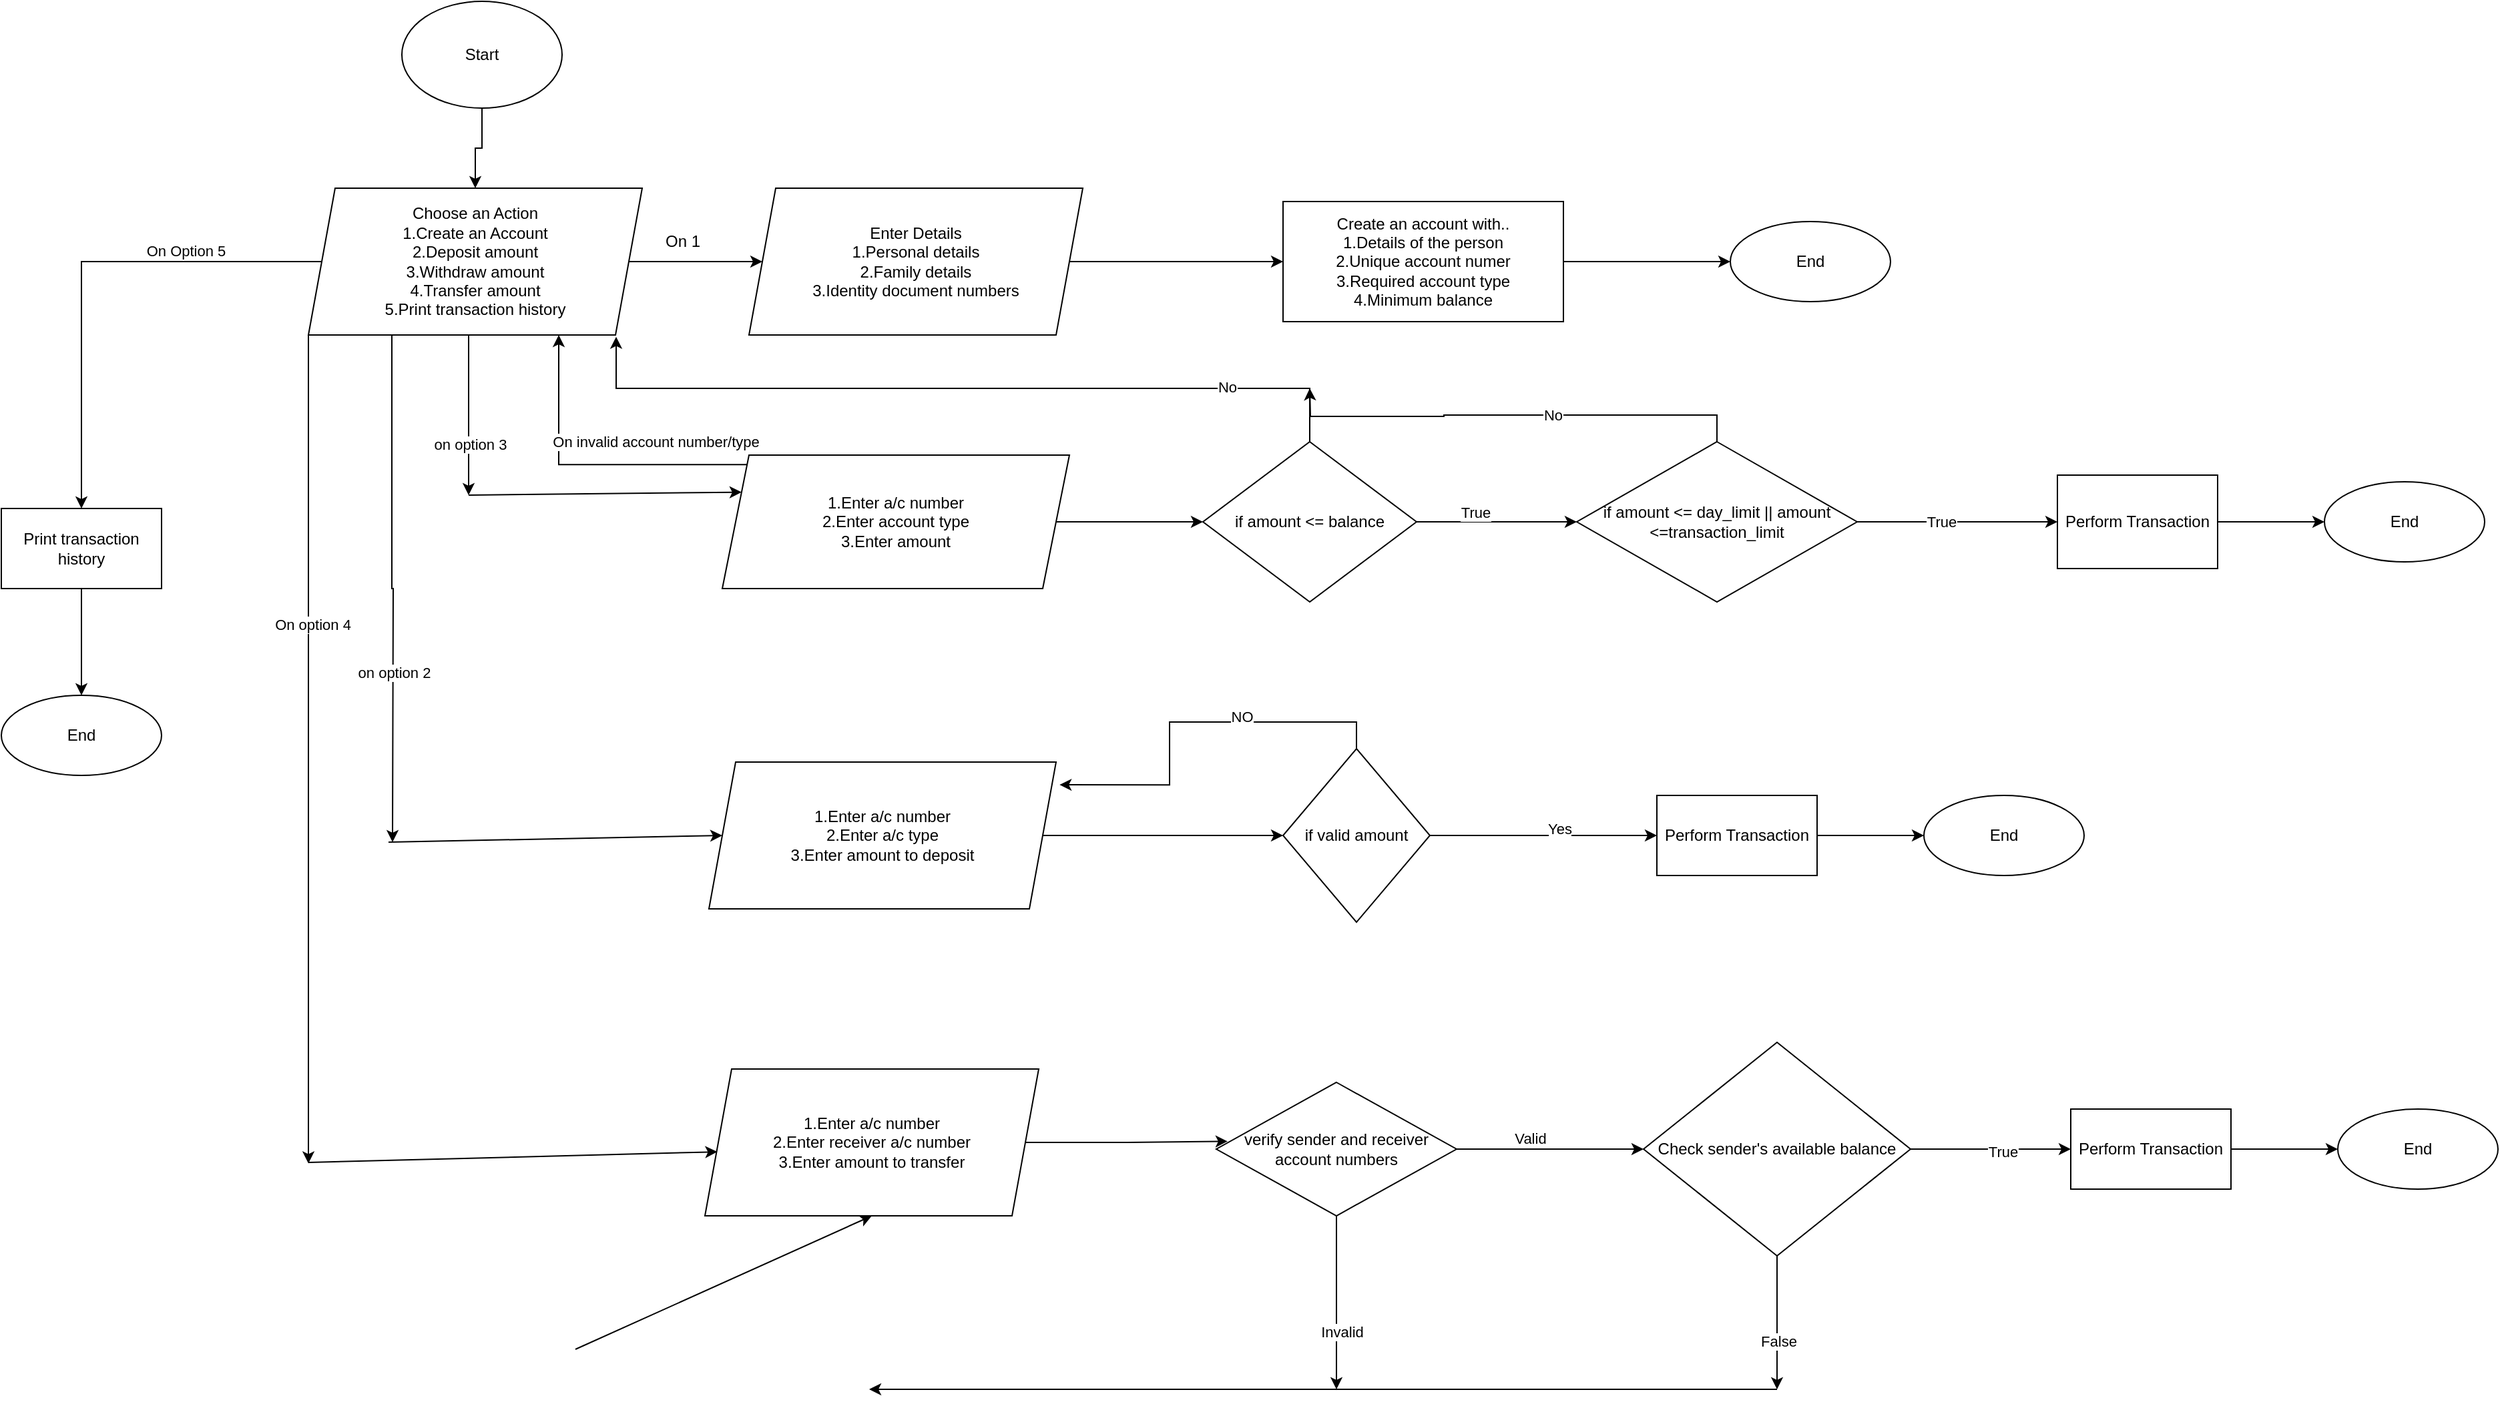 <mxfile version="15.2.9" type="device" pages="2"><diagram id="1OZxlOje1D6LB6ebdMlK" name="Page-1"><mxGraphModel dx="1114" dy="452" grid="1" gridSize="10" guides="1" tooltips="1" connect="1" arrows="1" fold="1" page="1" pageScale="1" pageWidth="827" pageHeight="1169" math="0" shadow="0"><root><mxCell id="0"/><mxCell id="1" parent="0"/><mxCell id="-3CwPQUDvy2OKid0_3jA-4" value="" style="edgeStyle=orthogonalEdgeStyle;rounded=0;orthogonalLoop=1;jettySize=auto;html=1;" edge="1" parent="1" source="-3CwPQUDvy2OKid0_3jA-1" target="-3CwPQUDvy2OKid0_3jA-2"><mxGeometry relative="1" as="geometry"><Array as="points"><mxPoint x="410" y="150"/><mxPoint x="405" y="150"/></Array></mxGeometry></mxCell><mxCell id="-3CwPQUDvy2OKid0_3jA-1" value="Start" style="ellipse;whiteSpace=wrap;html=1;" vertex="1" parent="1"><mxGeometry x="350" y="40" width="120" height="80" as="geometry"/></mxCell><mxCell id="-3CwPQUDvy2OKid0_3jA-6" value="" style="edgeStyle=orthogonalEdgeStyle;rounded=0;orthogonalLoop=1;jettySize=auto;html=1;" edge="1" parent="1" source="-3CwPQUDvy2OKid0_3jA-2" target="-3CwPQUDvy2OKid0_3jA-5"><mxGeometry relative="1" as="geometry"/></mxCell><mxCell id="-3CwPQUDvy2OKid0_3jA-52" style="edgeStyle=orthogonalEdgeStyle;rounded=0;orthogonalLoop=1;jettySize=auto;html=1;exitX=0.25;exitY=1;exitDx=0;exitDy=0;" edge="1" parent="1" source="-3CwPQUDvy2OKid0_3jA-2"><mxGeometry relative="1" as="geometry"><mxPoint x="343" y="670" as="targetPoint"/></mxGeometry></mxCell><mxCell id="-3CwPQUDvy2OKid0_3jA-54" value="on option 2" style="edgeLabel;html=1;align=center;verticalAlign=middle;resizable=0;points=[];" vertex="1" connectable="0" parent="-3CwPQUDvy2OKid0_3jA-52"><mxGeometry x="0.33" relative="1" as="geometry"><mxPoint as="offset"/></mxGeometry></mxCell><mxCell id="-3CwPQUDvy2OKid0_3jA-72" style="edgeStyle=orthogonalEdgeStyle;rounded=0;orthogonalLoop=1;jettySize=auto;html=1;exitX=0;exitY=1;exitDx=0;exitDy=0;" edge="1" parent="1" source="-3CwPQUDvy2OKid0_3jA-2"><mxGeometry relative="1" as="geometry"><mxPoint x="280" y="910.714" as="targetPoint"/></mxGeometry></mxCell><mxCell id="-3CwPQUDvy2OKid0_3jA-74" value="On option 4" style="edgeLabel;html=1;align=center;verticalAlign=middle;resizable=0;points=[];" vertex="1" connectable="0" parent="-3CwPQUDvy2OKid0_3jA-72"><mxGeometry x="-0.303" y="3" relative="1" as="geometry"><mxPoint as="offset"/></mxGeometry></mxCell><mxCell id="-3CwPQUDvy2OKid0_3jA-76" value="" style="edgeStyle=orthogonalEdgeStyle;rounded=0;orthogonalLoop=1;jettySize=auto;html=1;" edge="1" parent="1" source="-3CwPQUDvy2OKid0_3jA-2" target="-3CwPQUDvy2OKid0_3jA-75"><mxGeometry relative="1" as="geometry"><Array as="points"><mxPoint x="110" y="235"/></Array></mxGeometry></mxCell><mxCell id="-3CwPQUDvy2OKid0_3jA-77" value="On Option 5" style="edgeLabel;html=1;align=center;verticalAlign=middle;resizable=0;points=[];" vertex="1" connectable="0" parent="-3CwPQUDvy2OKid0_3jA-76"><mxGeometry x="-0.439" y="-8" relative="1" as="geometry"><mxPoint as="offset"/></mxGeometry></mxCell><mxCell id="-3CwPQUDvy2OKid0_3jA-2" value="Choose an Action&lt;br&gt;1.Create an Account&lt;br&gt;2.Deposit amount&lt;br&gt;3.Withdraw amount&lt;br&gt;4.Transfer amount&lt;br&gt;5.Print transaction history" style="shape=parallelogram;perimeter=parallelogramPerimeter;whiteSpace=wrap;html=1;fixedSize=1;" vertex="1" parent="1"><mxGeometry x="280" y="180" width="250" height="110" as="geometry"/></mxCell><mxCell id="-3CwPQUDvy2OKid0_3jA-8" value="" style="edgeStyle=orthogonalEdgeStyle;rounded=0;orthogonalLoop=1;jettySize=auto;html=1;" edge="1" parent="1" source="-3CwPQUDvy2OKid0_3jA-5" target="-3CwPQUDvy2OKid0_3jA-7"><mxGeometry relative="1" as="geometry"/></mxCell><mxCell id="-3CwPQUDvy2OKid0_3jA-5" value="Enter Details&lt;br&gt;1.Personal details&lt;br&gt;2.Family details&lt;br&gt;3.Identity document numbers" style="shape=parallelogram;perimeter=parallelogramPerimeter;whiteSpace=wrap;html=1;fixedSize=1;" vertex="1" parent="1"><mxGeometry x="610" y="180" width="250" height="110" as="geometry"/></mxCell><mxCell id="-3CwPQUDvy2OKid0_3jA-36" value="" style="edgeStyle=orthogonalEdgeStyle;rounded=0;orthogonalLoop=1;jettySize=auto;html=1;" edge="1" parent="1" source="-3CwPQUDvy2OKid0_3jA-7" target="-3CwPQUDvy2OKid0_3jA-35"><mxGeometry relative="1" as="geometry"/></mxCell><mxCell id="-3CwPQUDvy2OKid0_3jA-7" value="Create an account with..&lt;br&gt;1.Details of the person&lt;br&gt;2.Unique account numer&lt;br&gt;3.Required account type&lt;br&gt;4.Minimum balance" style="whiteSpace=wrap;html=1;" vertex="1" parent="1"><mxGeometry x="1010" y="190" width="210" height="90" as="geometry"/></mxCell><mxCell id="-3CwPQUDvy2OKid0_3jA-13" value="On 1" style="text;html=1;align=center;verticalAlign=middle;resizable=0;points=[];autosize=1;strokeColor=none;fillColor=none;" vertex="1" parent="1"><mxGeometry x="540" y="210" width="40" height="20" as="geometry"/></mxCell><mxCell id="-3CwPQUDvy2OKid0_3jA-18" style="edgeStyle=orthogonalEdgeStyle;rounded=0;orthogonalLoop=1;jettySize=auto;html=1;exitX=0;exitY=0;exitDx=0;exitDy=0;entryX=0.75;entryY=1;entryDx=0;entryDy=0;" edge="1" parent="1" source="-3CwPQUDvy2OKid0_3jA-14" target="-3CwPQUDvy2OKid0_3jA-2"><mxGeometry relative="1" as="geometry"/></mxCell><mxCell id="-3CwPQUDvy2OKid0_3jA-19" value="On invalid account number/type" style="edgeLabel;html=1;align=center;verticalAlign=middle;resizable=0;points=[];" vertex="1" connectable="0" parent="-3CwPQUDvy2OKid0_3jA-18"><mxGeometry x="-0.259" y="-8" relative="1" as="geometry"><mxPoint x="19" y="-9" as="offset"/></mxGeometry></mxCell><mxCell id="-3CwPQUDvy2OKid0_3jA-25" value="" style="edgeStyle=orthogonalEdgeStyle;rounded=0;orthogonalLoop=1;jettySize=auto;html=1;" edge="1" parent="1" source="-3CwPQUDvy2OKid0_3jA-14" target="-3CwPQUDvy2OKid0_3jA-20"><mxGeometry relative="1" as="geometry"/></mxCell><mxCell id="-3CwPQUDvy2OKid0_3jA-14" value="1.Enter a/c number&lt;br&gt;2.Enter account type&lt;br&gt;3.Enter amount" style="shape=parallelogram;perimeter=parallelogramPerimeter;whiteSpace=wrap;html=1;fixedSize=1;" vertex="1" parent="1"><mxGeometry x="590" y="380" width="260" height="100" as="geometry"/></mxCell><mxCell id="-3CwPQUDvy2OKid0_3jA-16" value="" style="endArrow=classic;html=1;" edge="1" parent="1"><mxGeometry width="50" height="50" relative="1" as="geometry"><mxPoint x="400" y="290" as="sourcePoint"/><mxPoint x="400" y="410" as="targetPoint"/></mxGeometry></mxCell><mxCell id="-3CwPQUDvy2OKid0_3jA-34" value="on option 3" style="edgeLabel;html=1;align=center;verticalAlign=middle;resizable=0;points=[];" vertex="1" connectable="0" parent="-3CwPQUDvy2OKid0_3jA-16"><mxGeometry x="0.357" y="1" relative="1" as="geometry"><mxPoint as="offset"/></mxGeometry></mxCell><mxCell id="-3CwPQUDvy2OKid0_3jA-17" value="" style="endArrow=classic;html=1;entryX=0;entryY=0.25;entryDx=0;entryDy=0;" edge="1" parent="1" target="-3CwPQUDvy2OKid0_3jA-14"><mxGeometry width="50" height="50" relative="1" as="geometry"><mxPoint x="400" y="410" as="sourcePoint"/><mxPoint x="510" y="410" as="targetPoint"/></mxGeometry></mxCell><mxCell id="-3CwPQUDvy2OKid0_3jA-24" value="" style="edgeStyle=orthogonalEdgeStyle;rounded=0;orthogonalLoop=1;jettySize=auto;html=1;" edge="1" parent="1" source="-3CwPQUDvy2OKid0_3jA-20" target="-3CwPQUDvy2OKid0_3jA-23"><mxGeometry relative="1" as="geometry"/></mxCell><mxCell id="-3CwPQUDvy2OKid0_3jA-30" value="True" style="edgeLabel;html=1;align=center;verticalAlign=middle;resizable=0;points=[];" vertex="1" connectable="0" parent="-3CwPQUDvy2OKid0_3jA-24"><mxGeometry x="-0.264" y="7" relative="1" as="geometry"><mxPoint as="offset"/></mxGeometry></mxCell><mxCell id="-3CwPQUDvy2OKid0_3jA-28" style="edgeStyle=orthogonalEdgeStyle;rounded=0;orthogonalLoop=1;jettySize=auto;html=1;exitX=0.5;exitY=0;exitDx=0;exitDy=0;entryX=0.922;entryY=1.012;entryDx=0;entryDy=0;entryPerimeter=0;" edge="1" parent="1" source="-3CwPQUDvy2OKid0_3jA-20" target="-3CwPQUDvy2OKid0_3jA-2"><mxGeometry relative="1" as="geometry"/></mxCell><mxCell id="-3CwPQUDvy2OKid0_3jA-29" value="No" style="edgeLabel;html=1;align=center;verticalAlign=middle;resizable=0;points=[];" vertex="1" connectable="0" parent="-3CwPQUDvy2OKid0_3jA-28"><mxGeometry x="-0.659" y="-1" relative="1" as="geometry"><mxPoint as="offset"/></mxGeometry></mxCell><mxCell id="-3CwPQUDvy2OKid0_3jA-20" value="if amount &amp;lt;= balance" style="rhombus;whiteSpace=wrap;html=1;" vertex="1" parent="1"><mxGeometry x="950" y="370" width="160" height="120" as="geometry"/></mxCell><mxCell id="-3CwPQUDvy2OKid0_3jA-27" value="" style="edgeStyle=orthogonalEdgeStyle;rounded=0;orthogonalLoop=1;jettySize=auto;html=1;" edge="1" parent="1" source="-3CwPQUDvy2OKid0_3jA-23" target="-3CwPQUDvy2OKid0_3jA-26"><mxGeometry relative="1" as="geometry"/></mxCell><mxCell id="-3CwPQUDvy2OKid0_3jA-33" value="True" style="edgeLabel;html=1;align=center;verticalAlign=middle;resizable=0;points=[];" vertex="1" connectable="0" parent="-3CwPQUDvy2OKid0_3jA-27"><mxGeometry x="-0.164" relative="1" as="geometry"><mxPoint as="offset"/></mxGeometry></mxCell><mxCell id="-3CwPQUDvy2OKid0_3jA-31" style="edgeStyle=orthogonalEdgeStyle;rounded=0;orthogonalLoop=1;jettySize=auto;html=1;exitX=0.5;exitY=0;exitDx=0;exitDy=0;" edge="1" parent="1" source="-3CwPQUDvy2OKid0_3jA-23"><mxGeometry relative="1" as="geometry"><mxPoint x="1030" y="330" as="targetPoint"/></mxGeometry></mxCell><mxCell id="-3CwPQUDvy2OKid0_3jA-32" value="No" style="edgeLabel;html=1;align=center;verticalAlign=middle;resizable=0;points=[];" vertex="1" connectable="0" parent="-3CwPQUDvy2OKid0_3jA-31"><mxGeometry x="-0.172" relative="1" as="geometry"><mxPoint as="offset"/></mxGeometry></mxCell><mxCell id="-3CwPQUDvy2OKid0_3jA-23" value="if amount &amp;lt;= day_limit || amount &amp;lt;=transaction_limit" style="rhombus;whiteSpace=wrap;html=1;" vertex="1" parent="1"><mxGeometry x="1230" y="370" width="210" height="120" as="geometry"/></mxCell><mxCell id="-3CwPQUDvy2OKid0_3jA-48" value="" style="edgeStyle=orthogonalEdgeStyle;rounded=0;orthogonalLoop=1;jettySize=auto;html=1;" edge="1" parent="1" source="-3CwPQUDvy2OKid0_3jA-26" target="-3CwPQUDvy2OKid0_3jA-47"><mxGeometry relative="1" as="geometry"/></mxCell><mxCell id="-3CwPQUDvy2OKid0_3jA-26" value="Perform Transaction" style="whiteSpace=wrap;html=1;" vertex="1" parent="1"><mxGeometry x="1590" y="395" width="120" height="70" as="geometry"/></mxCell><mxCell id="-3CwPQUDvy2OKid0_3jA-35" value="End" style="ellipse;whiteSpace=wrap;html=1;" vertex="1" parent="1"><mxGeometry x="1345" y="205" width="120" height="60" as="geometry"/></mxCell><mxCell id="-3CwPQUDvy2OKid0_3jA-42" value="" style="edgeStyle=orthogonalEdgeStyle;rounded=0;orthogonalLoop=1;jettySize=auto;html=1;" edge="1" parent="1" source="-3CwPQUDvy2OKid0_3jA-38" target="-3CwPQUDvy2OKid0_3jA-41"><mxGeometry relative="1" as="geometry"/></mxCell><mxCell id="-3CwPQUDvy2OKid0_3jA-38" value="1.Enter a/c number&lt;br&gt;2.Enter a/c type&lt;br&gt;3.Enter amount to deposit" style="shape=parallelogram;perimeter=parallelogramPerimeter;whiteSpace=wrap;html=1;fixedSize=1;" vertex="1" parent="1"><mxGeometry x="580" y="610" width="260" height="110" as="geometry"/></mxCell><mxCell id="-3CwPQUDvy2OKid0_3jA-44" value="" style="edgeStyle=orthogonalEdgeStyle;rounded=0;orthogonalLoop=1;jettySize=auto;html=1;" edge="1" parent="1" source="-3CwPQUDvy2OKid0_3jA-41" target="-3CwPQUDvy2OKid0_3jA-43"><mxGeometry relative="1" as="geometry"/></mxCell><mxCell id="-3CwPQUDvy2OKid0_3jA-49" value="Yes" style="edgeLabel;html=1;align=center;verticalAlign=middle;resizable=0;points=[];" vertex="1" connectable="0" parent="-3CwPQUDvy2OKid0_3jA-44"><mxGeometry x="0.141" y="5" relative="1" as="geometry"><mxPoint as="offset"/></mxGeometry></mxCell><mxCell id="-3CwPQUDvy2OKid0_3jA-50" style="edgeStyle=orthogonalEdgeStyle;rounded=0;orthogonalLoop=1;jettySize=auto;html=1;exitX=0.5;exitY=0;exitDx=0;exitDy=0;entryX=1.01;entryY=0.155;entryDx=0;entryDy=0;entryPerimeter=0;" edge="1" parent="1" source="-3CwPQUDvy2OKid0_3jA-41" target="-3CwPQUDvy2OKid0_3jA-38"><mxGeometry relative="1" as="geometry"/></mxCell><mxCell id="-3CwPQUDvy2OKid0_3jA-51" value="NO" style="edgeLabel;html=1;align=center;verticalAlign=middle;resizable=0;points=[];" vertex="1" connectable="0" parent="-3CwPQUDvy2OKid0_3jA-50"><mxGeometry x="-0.268" y="-4" relative="1" as="geometry"><mxPoint as="offset"/></mxGeometry></mxCell><mxCell id="-3CwPQUDvy2OKid0_3jA-41" value="if valid amount" style="rhombus;whiteSpace=wrap;html=1;" vertex="1" parent="1"><mxGeometry x="1010" y="600" width="110" height="130" as="geometry"/></mxCell><mxCell id="-3CwPQUDvy2OKid0_3jA-46" value="" style="edgeStyle=orthogonalEdgeStyle;rounded=0;orthogonalLoop=1;jettySize=auto;html=1;" edge="1" parent="1" source="-3CwPQUDvy2OKid0_3jA-43" target="-3CwPQUDvy2OKid0_3jA-45"><mxGeometry relative="1" as="geometry"/></mxCell><mxCell id="-3CwPQUDvy2OKid0_3jA-43" value="Perform Transaction" style="whiteSpace=wrap;html=1;" vertex="1" parent="1"><mxGeometry x="1290" y="635" width="120" height="60" as="geometry"/></mxCell><mxCell id="-3CwPQUDvy2OKid0_3jA-45" value="End" style="ellipse;whiteSpace=wrap;html=1;" vertex="1" parent="1"><mxGeometry x="1490" y="635" width="120" height="60" as="geometry"/></mxCell><mxCell id="-3CwPQUDvy2OKid0_3jA-47" value="End" style="ellipse;whiteSpace=wrap;html=1;" vertex="1" parent="1"><mxGeometry x="1790" y="400" width="120" height="60" as="geometry"/></mxCell><mxCell id="-3CwPQUDvy2OKid0_3jA-53" value="" style="endArrow=classic;html=1;entryX=0;entryY=0.5;entryDx=0;entryDy=0;" edge="1" parent="1" target="-3CwPQUDvy2OKid0_3jA-38"><mxGeometry width="50" height="50" relative="1" as="geometry"><mxPoint x="340" y="670" as="sourcePoint"/><mxPoint x="430" y="620" as="targetPoint"/></mxGeometry></mxCell><mxCell id="-3CwPQUDvy2OKid0_3jA-67" style="edgeStyle=orthogonalEdgeStyle;rounded=0;orthogonalLoop=1;jettySize=auto;html=1;exitX=1;exitY=0.5;exitDx=0;exitDy=0;entryX=0.047;entryY=0.442;entryDx=0;entryDy=0;entryPerimeter=0;" edge="1" parent="1" source="-3CwPQUDvy2OKid0_3jA-55" target="-3CwPQUDvy2OKid0_3jA-56"><mxGeometry relative="1" as="geometry"/></mxCell><mxCell id="-3CwPQUDvy2OKid0_3jA-55" value="1.Enter a/c number&lt;br&gt;2.Enter receiver a/c number&lt;br&gt;3.Enter amount to transfer" style="shape=parallelogram;perimeter=parallelogramPerimeter;whiteSpace=wrap;html=1;fixedSize=1;" vertex="1" parent="1"><mxGeometry x="577" y="840" width="250" height="110" as="geometry"/></mxCell><mxCell id="-3CwPQUDvy2OKid0_3jA-58" value="" style="edgeStyle=orthogonalEdgeStyle;rounded=0;orthogonalLoop=1;jettySize=auto;html=1;" edge="1" parent="1" source="-3CwPQUDvy2OKid0_3jA-56" target="-3CwPQUDvy2OKid0_3jA-57"><mxGeometry relative="1" as="geometry"/></mxCell><mxCell id="-3CwPQUDvy2OKid0_3jA-70" value="Valid" style="edgeLabel;html=1;align=center;verticalAlign=middle;resizable=0;points=[];" vertex="1" connectable="0" parent="-3CwPQUDvy2OKid0_3jA-58"><mxGeometry x="-0.218" y="8" relative="1" as="geometry"><mxPoint as="offset"/></mxGeometry></mxCell><mxCell id="-3CwPQUDvy2OKid0_3jA-68" style="edgeStyle=orthogonalEdgeStyle;rounded=0;orthogonalLoop=1;jettySize=auto;html=1;exitX=0.5;exitY=1;exitDx=0;exitDy=0;" edge="1" parent="1" source="-3CwPQUDvy2OKid0_3jA-56"><mxGeometry relative="1" as="geometry"><mxPoint x="1050" y="1080" as="targetPoint"/></mxGeometry></mxCell><mxCell id="-3CwPQUDvy2OKid0_3jA-69" value="Invalid" style="edgeLabel;html=1;align=center;verticalAlign=middle;resizable=0;points=[];" vertex="1" connectable="0" parent="-3CwPQUDvy2OKid0_3jA-68"><mxGeometry x="0.339" y="3" relative="1" as="geometry"><mxPoint as="offset"/></mxGeometry></mxCell><mxCell id="-3CwPQUDvy2OKid0_3jA-56" value="verify sender and receiver account numbers" style="rhombus;whiteSpace=wrap;html=1;" vertex="1" parent="1"><mxGeometry x="960" y="850" width="180" height="100" as="geometry"/></mxCell><mxCell id="-3CwPQUDvy2OKid0_3jA-60" value="" style="edgeStyle=orthogonalEdgeStyle;rounded=0;orthogonalLoop=1;jettySize=auto;html=1;" edge="1" parent="1" source="-3CwPQUDvy2OKid0_3jA-57" target="-3CwPQUDvy2OKid0_3jA-59"><mxGeometry relative="1" as="geometry"/></mxCell><mxCell id="-3CwPQUDvy2OKid0_3jA-66" value="True" style="edgeLabel;html=1;align=center;verticalAlign=middle;resizable=0;points=[];" vertex="1" connectable="0" parent="-3CwPQUDvy2OKid0_3jA-60"><mxGeometry x="0.145" y="-2" relative="1" as="geometry"><mxPoint as="offset"/></mxGeometry></mxCell><mxCell id="-3CwPQUDvy2OKid0_3jA-64" style="edgeStyle=orthogonalEdgeStyle;rounded=0;orthogonalLoop=1;jettySize=auto;html=1;exitX=0.5;exitY=1;exitDx=0;exitDy=0;" edge="1" parent="1" source="-3CwPQUDvy2OKid0_3jA-57"><mxGeometry relative="1" as="geometry"><mxPoint x="1380" y="1080" as="targetPoint"/></mxGeometry></mxCell><mxCell id="-3CwPQUDvy2OKid0_3jA-65" value="False" style="edgeLabel;html=1;align=center;verticalAlign=middle;resizable=0;points=[];" vertex="1" connectable="0" parent="-3CwPQUDvy2OKid0_3jA-64"><mxGeometry x="0.28" relative="1" as="geometry"><mxPoint as="offset"/></mxGeometry></mxCell><mxCell id="-3CwPQUDvy2OKid0_3jA-57" value="Check sender's available balance" style="rhombus;whiteSpace=wrap;html=1;" vertex="1" parent="1"><mxGeometry x="1280" y="820" width="200" height="160" as="geometry"/></mxCell><mxCell id="-3CwPQUDvy2OKid0_3jA-62" value="" style="edgeStyle=orthogonalEdgeStyle;rounded=0;orthogonalLoop=1;jettySize=auto;html=1;" edge="1" parent="1" source="-3CwPQUDvy2OKid0_3jA-59" target="-3CwPQUDvy2OKid0_3jA-61"><mxGeometry relative="1" as="geometry"/></mxCell><mxCell id="-3CwPQUDvy2OKid0_3jA-59" value="Perform Transaction" style="whiteSpace=wrap;html=1;" vertex="1" parent="1"><mxGeometry x="1600" y="870" width="120" height="60" as="geometry"/></mxCell><mxCell id="-3CwPQUDvy2OKid0_3jA-61" value="End" style="ellipse;whiteSpace=wrap;html=1;" vertex="1" parent="1"><mxGeometry x="1800" y="870" width="120" height="60" as="geometry"/></mxCell><mxCell id="-3CwPQUDvy2OKid0_3jA-63" value="" style="endArrow=classic;html=1;" edge="1" parent="1"><mxGeometry width="50" height="50" relative="1" as="geometry"><mxPoint x="1380" y="1080" as="sourcePoint"/><mxPoint x="700" y="1080" as="targetPoint"/></mxGeometry></mxCell><mxCell id="-3CwPQUDvy2OKid0_3jA-71" value="" style="endArrow=classic;html=1;entryX=0.5;entryY=1;entryDx=0;entryDy=0;" edge="1" parent="1" target="-3CwPQUDvy2OKid0_3jA-55"><mxGeometry width="50" height="50" relative="1" as="geometry"><mxPoint x="480" y="1050" as="sourcePoint"/><mxPoint x="745" y="1010" as="targetPoint"/></mxGeometry></mxCell><mxCell id="-3CwPQUDvy2OKid0_3jA-73" value="" style="endArrow=classic;html=1;entryX=0.037;entryY=0.564;entryDx=0;entryDy=0;entryPerimeter=0;" edge="1" parent="1" target="-3CwPQUDvy2OKid0_3jA-55"><mxGeometry width="50" height="50" relative="1" as="geometry"><mxPoint x="280" y="910" as="sourcePoint"/><mxPoint x="380" y="870" as="targetPoint"/><Array as="points"/></mxGeometry></mxCell><mxCell id="-3CwPQUDvy2OKid0_3jA-79" value="" style="edgeStyle=orthogonalEdgeStyle;rounded=0;orthogonalLoop=1;jettySize=auto;html=1;" edge="1" parent="1" source="-3CwPQUDvy2OKid0_3jA-75" target="-3CwPQUDvy2OKid0_3jA-78"><mxGeometry relative="1" as="geometry"/></mxCell><mxCell id="-3CwPQUDvy2OKid0_3jA-75" value="Print transaction history" style="whiteSpace=wrap;html=1;" vertex="1" parent="1"><mxGeometry x="50" y="420" width="120" height="60" as="geometry"/></mxCell><mxCell id="-3CwPQUDvy2OKid0_3jA-78" value="End" style="ellipse;whiteSpace=wrap;html=1;" vertex="1" parent="1"><mxGeometry x="50" y="560" width="120" height="60" as="geometry"/></mxCell></root></mxGraphModel></diagram><diagram id="MpOvbHsQw_EVfaTgWyZb" name="Page-1"><mxGraphModel><root><mxCell id="0"/><mxCell id="1" parent="0"/></root></mxGraphModel></diagram></mxfile>